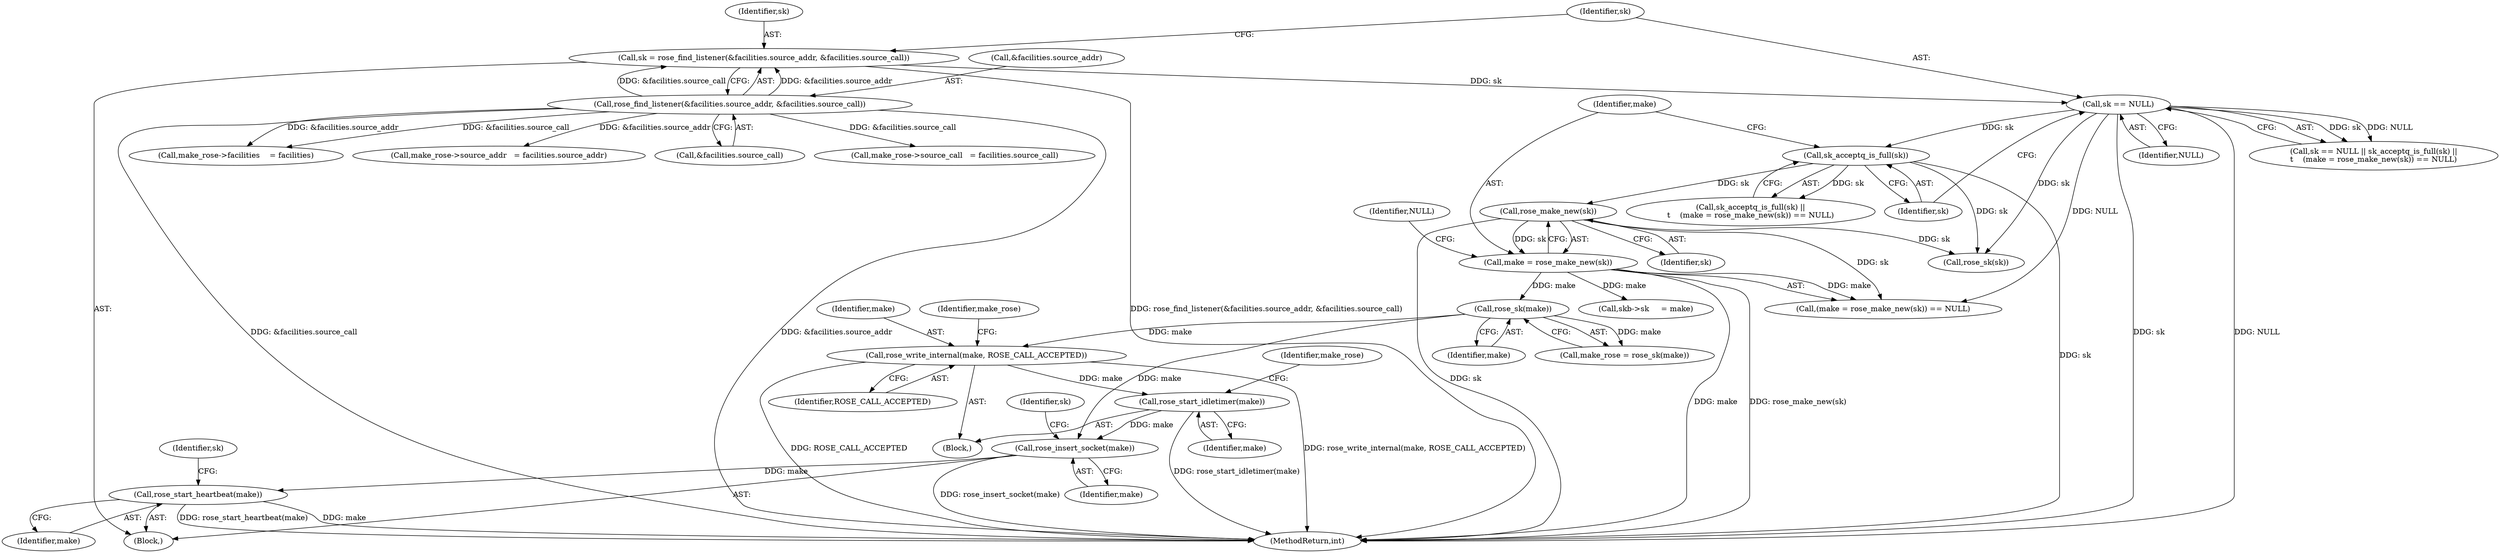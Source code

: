 digraph "0_linux_e0bccd315db0c2f919e7fcf9cb60db21d9986f52@API" {
"1000348" [label="(Call,rose_write_internal(make, ROSE_CALL_ACCEPTED))"];
"1000221" [label="(Call,rose_sk(make))"];
"1000196" [label="(Call,make = rose_make_new(sk))"];
"1000198" [label="(Call,rose_make_new(sk))"];
"1000193" [label="(Call,sk_acceptq_is_full(sk))"];
"1000189" [label="(Call,sk == NULL)"];
"1000176" [label="(Call,sk = rose_find_listener(&facilities.source_addr, &facilities.source_call))"];
"1000178" [label="(Call,rose_find_listener(&facilities.source_addr, &facilities.source_call))"];
"1000356" [label="(Call,rose_start_idletimer(make))"];
"1000387" [label="(Call,rose_insert_socket(make))"];
"1000395" [label="(Call,rose_start_heartbeat(make))"];
"1000193" [label="(Call,sk_acceptq_is_full(sk))"];
"1000195" [label="(Call,(make = rose_make_new(sk)) == NULL)"];
"1000349" [label="(Identifier,make)"];
"1000179" [label="(Call,&facilities.source_addr)"];
"1000360" [label="(Identifier,make_rose)"];
"1000183" [label="(Call,&facilities.source_call)"];
"1000178" [label="(Call,rose_find_listener(&facilities.source_addr, &facilities.source_call))"];
"1000177" [label="(Identifier,sk)"];
"1000221" [label="(Call,rose_sk(make))"];
"1000324" [label="(Call,make_rose->facilities    = facilities)"];
"1000196" [label="(Call,make = rose_make_new(sk))"];
"1000357" [label="(Identifier,make)"];
"1000219" [label="(Call,make_rose = rose_sk(make))"];
"1000194" [label="(Identifier,sk)"];
"1000271" [label="(Call,make_rose->source_addr   = facilities.source_addr)"];
"1000198" [label="(Call,rose_make_new(sk))"];
"1000176" [label="(Call,sk = rose_find_listener(&facilities.source_addr, &facilities.source_call))"];
"1000395" [label="(Call,rose_start_heartbeat(make))"];
"1000356" [label="(Call,rose_start_idletimer(make))"];
"1000199" [label="(Identifier,sk)"];
"1000200" [label="(Identifier,NULL)"];
"1000209" [label="(Call,skb->sk     = make)"];
"1000400" [label="(Identifier,sk)"];
"1000388" [label="(Identifier,make)"];
"1000353" [label="(Identifier,make_rose)"];
"1000188" [label="(Call,sk == NULL || sk_acceptq_is_full(sk) ||\n\t    (make = rose_make_new(sk)) == NULL)"];
"1000197" [label="(Identifier,make)"];
"1000337" [label="(Call,rose_sk(sk))"];
"1000392" [label="(Identifier,sk)"];
"1000108" [label="(Block,)"];
"1000347" [label="(Block,)"];
"1000387" [label="(Call,rose_insert_socket(make))"];
"1000350" [label="(Identifier,ROSE_CALL_ACCEPTED)"];
"1000348" [label="(Call,rose_write_internal(make, ROSE_CALL_ACCEPTED))"];
"1000189" [label="(Call,sk == NULL)"];
"1000191" [label="(Identifier,NULL)"];
"1000396" [label="(Identifier,make)"];
"1000409" [label="(MethodReturn,int)"];
"1000190" [label="(Identifier,sk)"];
"1000192" [label="(Call,sk_acceptq_is_full(sk) ||\n\t    (make = rose_make_new(sk)) == NULL)"];
"1000222" [label="(Identifier,make)"];
"1000278" [label="(Call,make_rose->source_call   = facilities.source_call)"];
"1000348" -> "1000347"  [label="AST: "];
"1000348" -> "1000350"  [label="CFG: "];
"1000349" -> "1000348"  [label="AST: "];
"1000350" -> "1000348"  [label="AST: "];
"1000353" -> "1000348"  [label="CFG: "];
"1000348" -> "1000409"  [label="DDG: ROSE_CALL_ACCEPTED"];
"1000348" -> "1000409"  [label="DDG: rose_write_internal(make, ROSE_CALL_ACCEPTED)"];
"1000221" -> "1000348"  [label="DDG: make"];
"1000348" -> "1000356"  [label="DDG: make"];
"1000221" -> "1000219"  [label="AST: "];
"1000221" -> "1000222"  [label="CFG: "];
"1000222" -> "1000221"  [label="AST: "];
"1000219" -> "1000221"  [label="CFG: "];
"1000221" -> "1000219"  [label="DDG: make"];
"1000196" -> "1000221"  [label="DDG: make"];
"1000221" -> "1000387"  [label="DDG: make"];
"1000196" -> "1000195"  [label="AST: "];
"1000196" -> "1000198"  [label="CFG: "];
"1000197" -> "1000196"  [label="AST: "];
"1000198" -> "1000196"  [label="AST: "];
"1000200" -> "1000196"  [label="CFG: "];
"1000196" -> "1000409"  [label="DDG: make"];
"1000196" -> "1000409"  [label="DDG: rose_make_new(sk)"];
"1000196" -> "1000195"  [label="DDG: make"];
"1000198" -> "1000196"  [label="DDG: sk"];
"1000196" -> "1000209"  [label="DDG: make"];
"1000198" -> "1000199"  [label="CFG: "];
"1000199" -> "1000198"  [label="AST: "];
"1000198" -> "1000409"  [label="DDG: sk"];
"1000198" -> "1000195"  [label="DDG: sk"];
"1000193" -> "1000198"  [label="DDG: sk"];
"1000198" -> "1000337"  [label="DDG: sk"];
"1000193" -> "1000192"  [label="AST: "];
"1000193" -> "1000194"  [label="CFG: "];
"1000194" -> "1000193"  [label="AST: "];
"1000197" -> "1000193"  [label="CFG: "];
"1000192" -> "1000193"  [label="CFG: "];
"1000193" -> "1000409"  [label="DDG: sk"];
"1000193" -> "1000192"  [label="DDG: sk"];
"1000189" -> "1000193"  [label="DDG: sk"];
"1000193" -> "1000337"  [label="DDG: sk"];
"1000189" -> "1000188"  [label="AST: "];
"1000189" -> "1000191"  [label="CFG: "];
"1000190" -> "1000189"  [label="AST: "];
"1000191" -> "1000189"  [label="AST: "];
"1000194" -> "1000189"  [label="CFG: "];
"1000188" -> "1000189"  [label="CFG: "];
"1000189" -> "1000409"  [label="DDG: sk"];
"1000189" -> "1000409"  [label="DDG: NULL"];
"1000189" -> "1000188"  [label="DDG: sk"];
"1000189" -> "1000188"  [label="DDG: NULL"];
"1000176" -> "1000189"  [label="DDG: sk"];
"1000189" -> "1000195"  [label="DDG: NULL"];
"1000189" -> "1000337"  [label="DDG: sk"];
"1000176" -> "1000108"  [label="AST: "];
"1000176" -> "1000178"  [label="CFG: "];
"1000177" -> "1000176"  [label="AST: "];
"1000178" -> "1000176"  [label="AST: "];
"1000190" -> "1000176"  [label="CFG: "];
"1000176" -> "1000409"  [label="DDG: rose_find_listener(&facilities.source_addr, &facilities.source_call)"];
"1000178" -> "1000176"  [label="DDG: &facilities.source_addr"];
"1000178" -> "1000176"  [label="DDG: &facilities.source_call"];
"1000178" -> "1000183"  [label="CFG: "];
"1000179" -> "1000178"  [label="AST: "];
"1000183" -> "1000178"  [label="AST: "];
"1000178" -> "1000409"  [label="DDG: &facilities.source_addr"];
"1000178" -> "1000409"  [label="DDG: &facilities.source_call"];
"1000178" -> "1000271"  [label="DDG: &facilities.source_addr"];
"1000178" -> "1000278"  [label="DDG: &facilities.source_call"];
"1000178" -> "1000324"  [label="DDG: &facilities.source_call"];
"1000178" -> "1000324"  [label="DDG: &facilities.source_addr"];
"1000356" -> "1000347"  [label="AST: "];
"1000356" -> "1000357"  [label="CFG: "];
"1000357" -> "1000356"  [label="AST: "];
"1000360" -> "1000356"  [label="CFG: "];
"1000356" -> "1000409"  [label="DDG: rose_start_idletimer(make)"];
"1000356" -> "1000387"  [label="DDG: make"];
"1000387" -> "1000108"  [label="AST: "];
"1000387" -> "1000388"  [label="CFG: "];
"1000388" -> "1000387"  [label="AST: "];
"1000392" -> "1000387"  [label="CFG: "];
"1000387" -> "1000409"  [label="DDG: rose_insert_socket(make)"];
"1000387" -> "1000395"  [label="DDG: make"];
"1000395" -> "1000108"  [label="AST: "];
"1000395" -> "1000396"  [label="CFG: "];
"1000396" -> "1000395"  [label="AST: "];
"1000400" -> "1000395"  [label="CFG: "];
"1000395" -> "1000409"  [label="DDG: make"];
"1000395" -> "1000409"  [label="DDG: rose_start_heartbeat(make)"];
}

